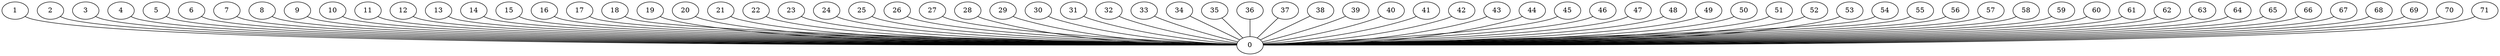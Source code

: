 graph G {
0;
1;
2;
3;
4;
5;
6;
7;
8;
9;
10;
11;
12;
13;
14;
15;
16;
17;
18;
19;
20;
21;
22;
23;
24;
25;
26;
27;
28;
29;
30;
31;
32;
33;
34;
35;
36;
37;
38;
39;
40;
41;
42;
43;
44;
45;
46;
47;
48;
49;
50;
51;
52;
53;
54;
55;
56;
57;
58;
59;
60;
61;
62;
63;
64;
65;
66;
67;
68;
69;
70;
71;
2--0 ;
1--0 ;
5--0 ;
4--0 ;
3--0 ;
6--0 ;
8--0 ;
7--0 ;
9--0 ;
11--0 ;
10--0 ;
12--0 ;
13--0 ;
14--0 ;
15--0 ;
16--0 ;
17--0 ;
18--0 ;
19--0 ;
21--0 ;
20--0 ;
24--0 ;
23--0 ;
22--0 ;
26--0 ;
25--0 ;
27--0 ;
28--0 ;
30--0 ;
29--0 ;
33--0 ;
32--0 ;
31--0 ;
35--0 ;
34--0 ;
36--0 ;
39--0 ;
38--0 ;
37--0 ;
41--0 ;
40--0 ;
43--0 ;
42--0 ;
44--0 ;
46--0 ;
45--0 ;
47--0 ;
48--0 ;
50--0 ;
49--0 ;
51--0 ;
53--0 ;
52--0 ;
54--0 ;
57--0 ;
56--0 ;
55--0 ;
58--0 ;
61--0 ;
60--0 ;
59--0 ;
64--0 ;
63--0 ;
62--0 ;
66--0 ;
65--0 ;
67--0 ;
68--0 ;
70--0 ;
69--0 ;
71--0 ;
}
